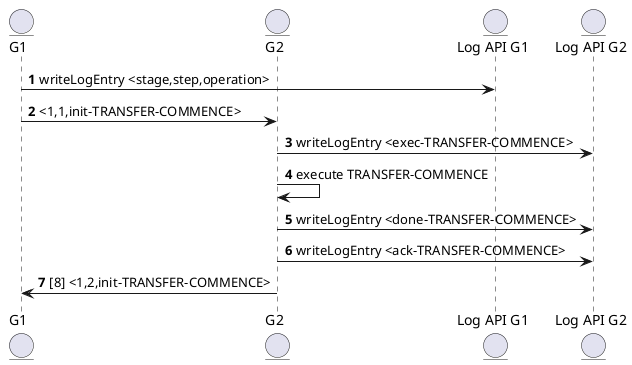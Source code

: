 @startuml

entity "G1" as sg
entity "G2" as rg
entity "Log API G1" as log
entity "Log API G2" as log2
autonumber

sg->log: writeLogEntry <stage,step,operation>

sg->rg: <1,1,init-TRANSFER-COMMENCE>


      rg->log2: writeLogEntry <exec-TRANSFER-COMMENCE>
          rg->rg: execute TRANSFER-COMMENCE
          rg->log2: writeLogEntry <done-TRANSFER-COMMENCE>
          rg->log2: writeLogEntry <ack-TRANSFER-COMMENCE>

rg->sg: [8] <1,2,init-TRANSFER-COMMENCE>


@enduml